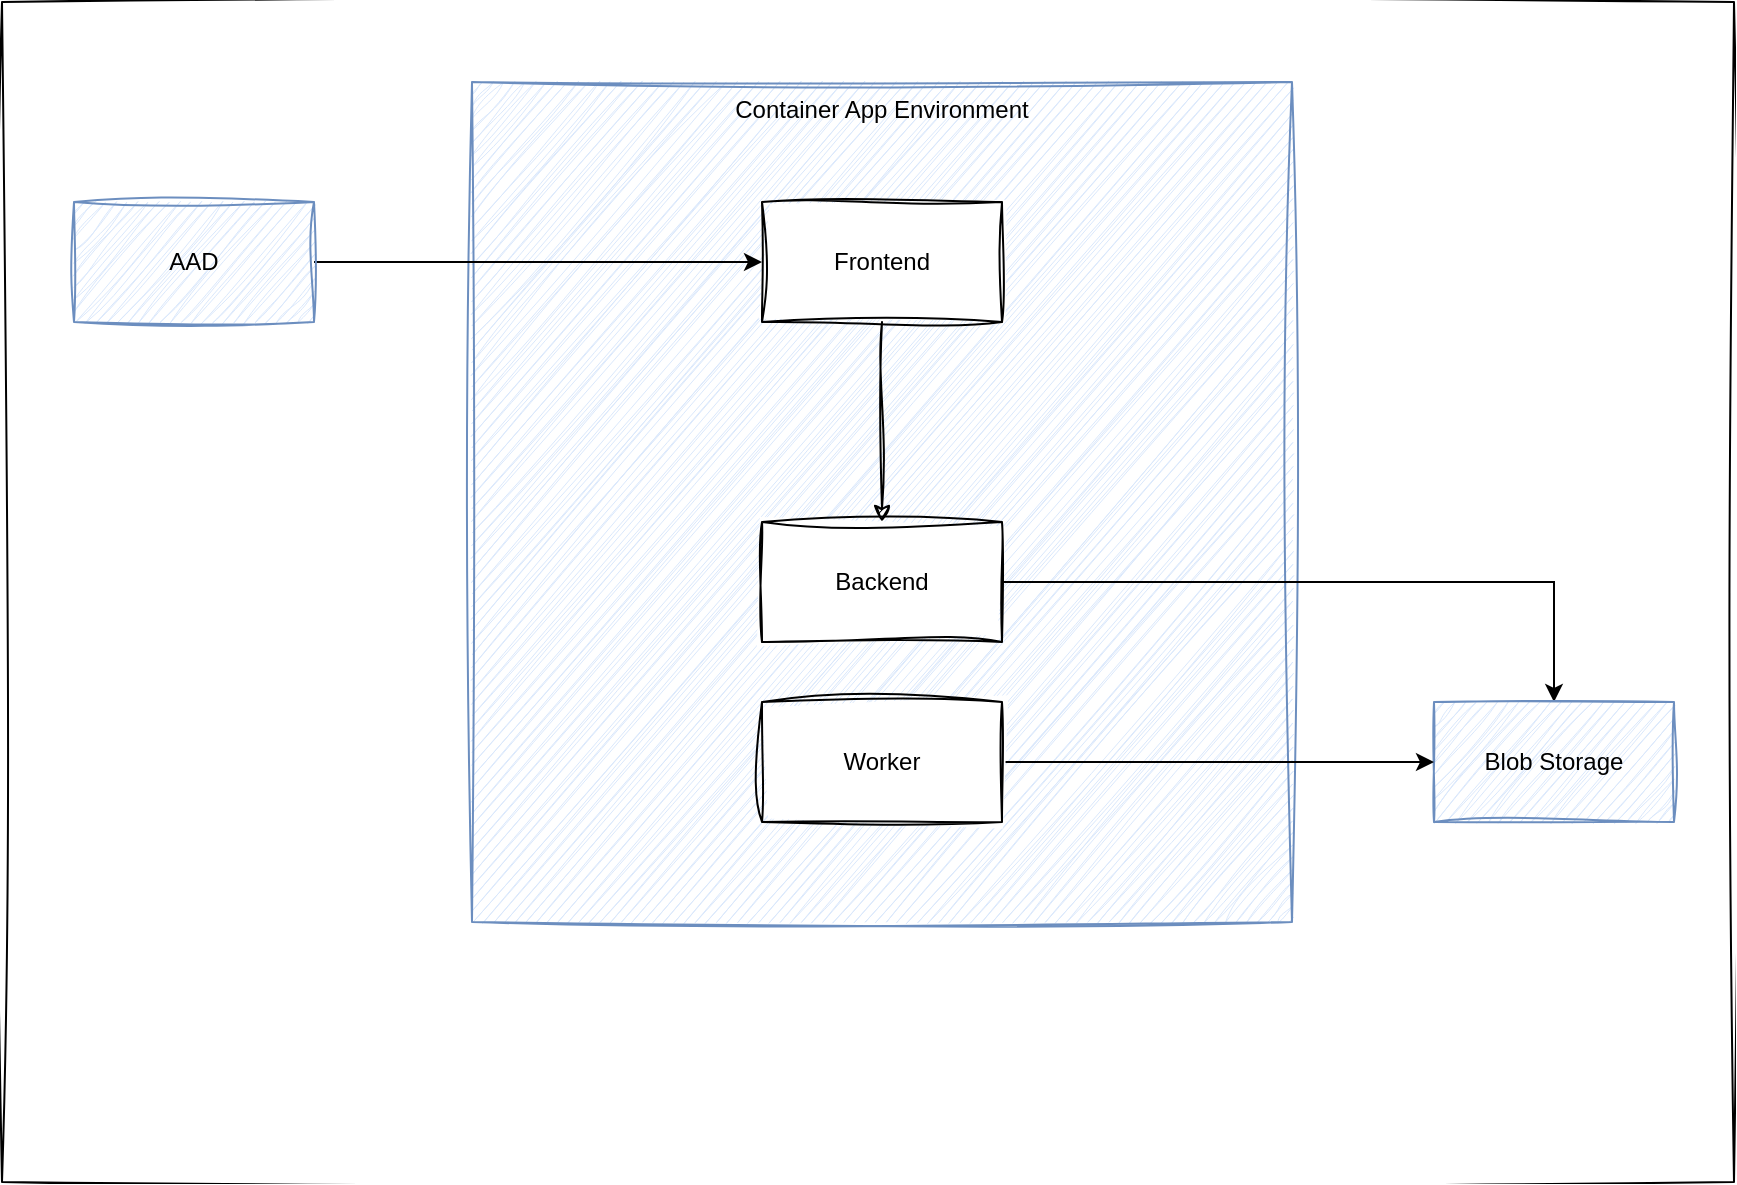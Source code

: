 <mxfile version="21.5.0" type="github">
  <diagram name="Pagina-1" id="oe6GWYQyd1vDMMSMapts">
    <mxGraphModel dx="2261" dy="788" grid="1" gridSize="10" guides="1" tooltips="1" connect="1" arrows="1" fold="1" page="1" pageScale="1" pageWidth="827" pageHeight="1169" math="0" shadow="0">
      <root>
        <mxCell id="0" />
        <mxCell id="1" parent="0" />
        <mxCell id="3Xi7EmcYAduE_VfGCZFO-1" value="" style="rounded=0;whiteSpace=wrap;html=1;sketch=1;curveFitting=1;jiggle=2;" vertex="1" parent="1">
          <mxGeometry x="-26" y="10" width="866" height="590" as="geometry" />
        </mxCell>
        <mxCell id="3Xi7EmcYAduE_VfGCZFO-2" value="Container App Environment" style="rounded=0;whiteSpace=wrap;html=1;fillColor=#dae8fc;strokeColor=#6c8ebf;sketch=1;curveFitting=1;jiggle=2;verticalAlign=top;" vertex="1" parent="1">
          <mxGeometry x="209" y="50" width="410" height="420" as="geometry" />
        </mxCell>
        <mxCell id="3Xi7EmcYAduE_VfGCZFO-6" style="edgeStyle=orthogonalEdgeStyle;rounded=0;orthogonalLoop=1;jettySize=auto;html=1;sketch=1;curveFitting=1;jiggle=2;" edge="1" parent="1" source="3Xi7EmcYAduE_VfGCZFO-4" target="3Xi7EmcYAduE_VfGCZFO-5">
          <mxGeometry relative="1" as="geometry" />
        </mxCell>
        <mxCell id="3Xi7EmcYAduE_VfGCZFO-4" value="Frontend" style="rounded=0;whiteSpace=wrap;html=1;sketch=1;curveFitting=1;jiggle=2;" vertex="1" parent="1">
          <mxGeometry x="354" y="110" width="120" height="60" as="geometry" />
        </mxCell>
        <mxCell id="3Xi7EmcYAduE_VfGCZFO-10" style="edgeStyle=orthogonalEdgeStyle;rounded=0;orthogonalLoop=1;jettySize=auto;html=1;entryX=0.5;entryY=0;entryDx=0;entryDy=0;" edge="1" parent="1" source="3Xi7EmcYAduE_VfGCZFO-5" target="3Xi7EmcYAduE_VfGCZFO-7">
          <mxGeometry relative="1" as="geometry" />
        </mxCell>
        <mxCell id="3Xi7EmcYAduE_VfGCZFO-5" value="Backend" style="rounded=0;whiteSpace=wrap;html=1;sketch=1;curveFitting=1;jiggle=2;" vertex="1" parent="1">
          <mxGeometry x="354" y="270" width="120" height="60" as="geometry" />
        </mxCell>
        <mxCell id="3Xi7EmcYAduE_VfGCZFO-7" value="Blob Storage" style="rounded=0;whiteSpace=wrap;html=1;fillColor=#dae8fc;strokeColor=#6c8ebf;sketch=1;curveFitting=1;jiggle=2;" vertex="1" parent="1">
          <mxGeometry x="690" y="360" width="120" height="60" as="geometry" />
        </mxCell>
        <mxCell id="3Xi7EmcYAduE_VfGCZFO-9" style="edgeStyle=orthogonalEdgeStyle;rounded=0;orthogonalLoop=1;jettySize=auto;html=1;entryX=0;entryY=0.5;entryDx=0;entryDy=0;" edge="1" parent="1" source="3Xi7EmcYAduE_VfGCZFO-8" target="3Xi7EmcYAduE_VfGCZFO-7">
          <mxGeometry relative="1" as="geometry" />
        </mxCell>
        <mxCell id="3Xi7EmcYAduE_VfGCZFO-8" value="Worker" style="rounded=0;whiteSpace=wrap;html=1;sketch=1;curveFitting=1;jiggle=2;" vertex="1" parent="1">
          <mxGeometry x="354" y="360" width="120" height="60" as="geometry" />
        </mxCell>
        <mxCell id="3Xi7EmcYAduE_VfGCZFO-12" style="edgeStyle=orthogonalEdgeStyle;rounded=0;orthogonalLoop=1;jettySize=auto;html=1;" edge="1" parent="1" source="3Xi7EmcYAduE_VfGCZFO-11" target="3Xi7EmcYAduE_VfGCZFO-4">
          <mxGeometry relative="1" as="geometry" />
        </mxCell>
        <mxCell id="3Xi7EmcYAduE_VfGCZFO-11" value="AAD" style="rounded=0;whiteSpace=wrap;html=1;fillColor=#dae8fc;strokeColor=#6c8ebf;sketch=1;curveFitting=1;jiggle=2;" vertex="1" parent="1">
          <mxGeometry x="10" y="110" width="120" height="60" as="geometry" />
        </mxCell>
      </root>
    </mxGraphModel>
  </diagram>
</mxfile>
